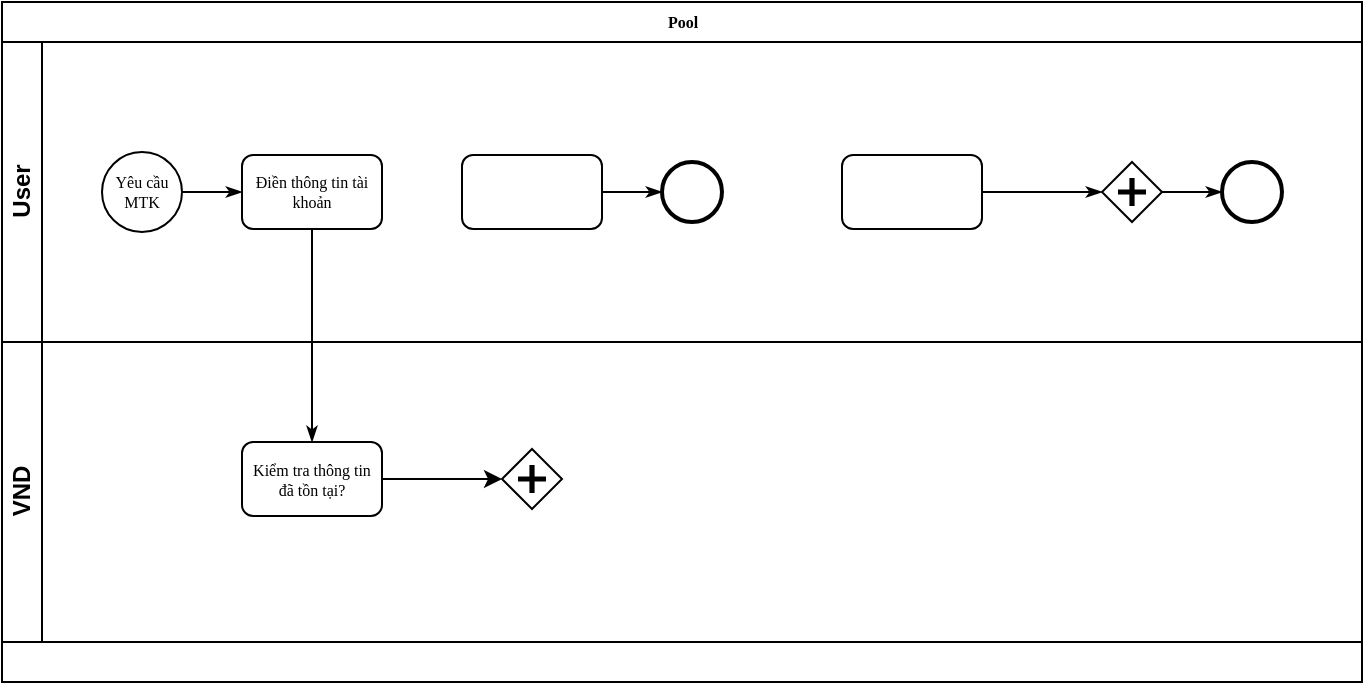 <mxfile version="14.9.3" type="github" pages="3">
  <diagram name="Page-1" id="c7488fd3-1785-93aa-aadb-54a6760d102a">
    <mxGraphModel dx="873" dy="494" grid="1" gridSize="10" guides="1" tooltips="1" connect="1" arrows="1" fold="1" page="1" pageScale="1" pageWidth="1100" pageHeight="850" background="none" math="0" shadow="0">
      <root>
        <mxCell id="0" />
        <mxCell id="1" parent="0" />
        <mxCell id="2b4e8129b02d487f-1" value="Pool" style="swimlane;html=1;childLayout=stackLayout;horizontal=1;startSize=20;horizontalStack=0;rounded=0;shadow=0;labelBackgroundColor=none;strokeWidth=1;fontFamily=Verdana;fontSize=8;align=center;" parent="1" vertex="1">
          <mxGeometry x="180" y="70" width="680" height="340" as="geometry" />
        </mxCell>
        <mxCell id="2b4e8129b02d487f-2" value="User" style="swimlane;html=1;startSize=20;horizontal=0;" parent="2b4e8129b02d487f-1" vertex="1">
          <mxGeometry y="20" width="680" height="150" as="geometry" />
        </mxCell>
        <mxCell id="2b4e8129b02d487f-18" style="edgeStyle=orthogonalEdgeStyle;rounded=0;html=1;labelBackgroundColor=none;startArrow=none;startFill=0;startSize=5;endArrow=classicThin;endFill=1;endSize=5;jettySize=auto;orthogonalLoop=1;strokeWidth=1;fontFamily=Verdana;fontSize=8" parent="2b4e8129b02d487f-2" source="2b4e8129b02d487f-5" target="2b4e8129b02d487f-6" edge="1">
          <mxGeometry relative="1" as="geometry" />
        </mxCell>
        <mxCell id="2b4e8129b02d487f-5" value="Yêu cầu MTK" style="ellipse;whiteSpace=wrap;html=1;rounded=0;shadow=0;labelBackgroundColor=none;strokeWidth=1;fontFamily=Verdana;fontSize=8;align=center;" parent="2b4e8129b02d487f-2" vertex="1">
          <mxGeometry x="50" y="55" width="40" height="40" as="geometry" />
        </mxCell>
        <mxCell id="2b4e8129b02d487f-6" value="Điền thông tin tài khoản" style="rounded=1;whiteSpace=wrap;html=1;shadow=0;labelBackgroundColor=none;strokeWidth=1;fontFamily=Verdana;fontSize=8;align=center;" parent="2b4e8129b02d487f-2" vertex="1">
          <mxGeometry x="120" y="56.5" width="70" height="37" as="geometry" />
        </mxCell>
        <mxCell id="2b4e8129b02d487f-20" style="edgeStyle=orthogonalEdgeStyle;rounded=0;html=1;labelBackgroundColor=none;startArrow=none;startFill=0;startSize=5;endArrow=classicThin;endFill=1;endSize=5;jettySize=auto;orthogonalLoop=1;strokeWidth=1;fontFamily=Verdana;fontSize=8" parent="2b4e8129b02d487f-2" source="2b4e8129b02d487f-7" target="2b4e8129b02d487f-8" edge="1">
          <mxGeometry relative="1" as="geometry" />
        </mxCell>
        <mxCell id="2b4e8129b02d487f-7" value="" style="rounded=1;whiteSpace=wrap;html=1;shadow=0;labelBackgroundColor=none;strokeWidth=1;fontFamily=Verdana;fontSize=8;align=center;" parent="2b4e8129b02d487f-2" vertex="1">
          <mxGeometry x="230" y="56.5" width="70" height="37" as="geometry" />
        </mxCell>
        <mxCell id="2b4e8129b02d487f-8" value="" style="ellipse;whiteSpace=wrap;html=1;rounded=0;shadow=0;labelBackgroundColor=none;strokeWidth=2;fontFamily=Verdana;fontSize=8;align=center;" parent="2b4e8129b02d487f-2" vertex="1">
          <mxGeometry x="330" y="60" width="30" height="30" as="geometry" />
        </mxCell>
        <mxCell id="2b4e8129b02d487f-22" style="edgeStyle=orthogonalEdgeStyle;rounded=0;html=1;entryX=0;entryY=0.5;labelBackgroundColor=none;startArrow=none;startFill=0;startSize=5;endArrow=classicThin;endFill=1;endSize=5;jettySize=auto;orthogonalLoop=1;strokeWidth=1;fontFamily=Verdana;fontSize=8" parent="2b4e8129b02d487f-2" source="2b4e8129b02d487f-9" target="2b4e8129b02d487f-10" edge="1">
          <mxGeometry relative="1" as="geometry" />
        </mxCell>
        <mxCell id="2b4e8129b02d487f-9" value="" style="rounded=1;whiteSpace=wrap;html=1;shadow=0;labelBackgroundColor=none;strokeWidth=1;fontFamily=Verdana;fontSize=8;align=center;" parent="2b4e8129b02d487f-2" vertex="1">
          <mxGeometry x="420" y="56.5" width="70" height="37" as="geometry" />
        </mxCell>
        <mxCell id="2b4e8129b02d487f-23" style="edgeStyle=orthogonalEdgeStyle;rounded=0;html=1;labelBackgroundColor=none;startArrow=none;startFill=0;startSize=5;endArrow=classicThin;endFill=1;endSize=5;jettySize=auto;orthogonalLoop=1;strokeWidth=1;fontFamily=Verdana;fontSize=8" parent="2b4e8129b02d487f-2" source="2b4e8129b02d487f-10" target="2b4e8129b02d487f-11" edge="1">
          <mxGeometry relative="1" as="geometry" />
        </mxCell>
        <mxCell id="2b4e8129b02d487f-10" value="" style="shape=mxgraph.bpmn.shape;html=1;verticalLabelPosition=bottom;labelBackgroundColor=#ffffff;verticalAlign=top;perimeter=rhombusPerimeter;background=gateway;outline=none;symbol=parallelGw;rounded=1;shadow=0;strokeWidth=1;fontFamily=Verdana;fontSize=8;align=center;" parent="2b4e8129b02d487f-2" vertex="1">
          <mxGeometry x="550" y="60" width="30" height="30" as="geometry" />
        </mxCell>
        <mxCell id="2b4e8129b02d487f-11" value="" style="ellipse;whiteSpace=wrap;html=1;rounded=0;shadow=0;labelBackgroundColor=none;strokeWidth=2;fontFamily=Verdana;fontSize=8;align=center;" parent="2b4e8129b02d487f-2" vertex="1">
          <mxGeometry x="610" y="60" width="30" height="30" as="geometry" />
        </mxCell>
        <mxCell id="2b4e8129b02d487f-3" value="VND" style="swimlane;html=1;startSize=20;horizontal=0;" parent="2b4e8129b02d487f-1" vertex="1">
          <mxGeometry y="170" width="680" height="150" as="geometry" />
        </mxCell>
        <mxCell id="t-NtfFLK4xxWOC6bRGIN-2" style="edgeStyle=orthogonalEdgeStyle;rounded=0;orthogonalLoop=1;jettySize=auto;html=1;exitX=1;exitY=0.5;exitDx=0;exitDy=0;entryX=0;entryY=0.5;entryDx=0;entryDy=0;" edge="1" parent="2b4e8129b02d487f-3" source="2b4e8129b02d487f-12" target="t-NtfFLK4xxWOC6bRGIN-1">
          <mxGeometry relative="1" as="geometry" />
        </mxCell>
        <mxCell id="2b4e8129b02d487f-12" value="Kiểm tra thông tin đã tồn tại?" style="rounded=1;whiteSpace=wrap;html=1;shadow=0;labelBackgroundColor=none;strokeWidth=1;fontFamily=Verdana;fontSize=8;align=center;" parent="2b4e8129b02d487f-3" vertex="1">
          <mxGeometry x="120" y="50.0" width="70" height="37" as="geometry" />
        </mxCell>
        <mxCell id="t-NtfFLK4xxWOC6bRGIN-1" value="" style="shape=mxgraph.bpmn.shape;html=1;verticalLabelPosition=bottom;labelBackgroundColor=#ffffff;verticalAlign=top;perimeter=rhombusPerimeter;background=gateway;outline=none;symbol=parallelGw;rounded=1;shadow=0;strokeWidth=1;fontFamily=Verdana;fontSize=8;align=center;" vertex="1" parent="2b4e8129b02d487f-3">
          <mxGeometry x="250" y="53.5" width="30" height="30" as="geometry" />
        </mxCell>
        <mxCell id="2b4e8129b02d487f-24" style="edgeStyle=orthogonalEdgeStyle;rounded=0;html=1;labelBackgroundColor=none;startArrow=none;startFill=0;startSize=5;endArrow=classicThin;endFill=1;endSize=5;jettySize=auto;orthogonalLoop=1;strokeWidth=1;fontFamily=Verdana;fontSize=8" parent="2b4e8129b02d487f-1" source="2b4e8129b02d487f-6" target="2b4e8129b02d487f-12" edge="1">
          <mxGeometry relative="1" as="geometry" />
        </mxCell>
      </root>
    </mxGraphModel>
  </diagram>
  <diagram id="kP4knS4h50Ho0ba9p5c6" name="Page-2">
    <mxGraphModel dx="1060" dy="600" grid="1" gridSize="10" guides="1" tooltips="1" connect="1" arrows="1" fold="1" page="1" pageScale="1" pageWidth="1200" pageHeight="3500" math="0" shadow="0">
      <root>
        <mxCell id="rjYweRCu03pta9ILM9iG-0" />
        <mxCell id="rjYweRCu03pta9ILM9iG-1" parent="rjYweRCu03pta9ILM9iG-0" />
        <mxCell id="rjYweRCu03pta9ILM9iG-4" value="" style="edgeStyle=orthogonalEdgeStyle;rounded=0;orthogonalLoop=1;jettySize=auto;html=1;" edge="1" parent="rjYweRCu03pta9ILM9iG-1" source="rjYweRCu03pta9ILM9iG-2" target="rjYweRCu03pta9ILM9iG-3">
          <mxGeometry relative="1" as="geometry" />
        </mxCell>
        <mxCell id="rjYweRCu03pta9ILM9iG-2" value="Actor" style="shape=umlActor;verticalLabelPosition=bottom;verticalAlign=top;html=1;outlineConnect=0;" vertex="1" parent="rjYweRCu03pta9ILM9iG-1">
          <mxGeometry x="160" y="200" width="30" height="60" as="geometry" />
        </mxCell>
        <mxCell id="rjYweRCu03pta9ILM9iG-6" value="" style="edgeStyle=orthogonalEdgeStyle;rounded=0;orthogonalLoop=1;jettySize=auto;html=1;" edge="1" parent="rjYweRCu03pta9ILM9iG-1" source="rjYweRCu03pta9ILM9iG-3" target="rjYweRCu03pta9ILM9iG-5">
          <mxGeometry relative="1" as="geometry" />
        </mxCell>
        <mxCell id="rjYweRCu03pta9ILM9iG-3" value="Yêu cầu MTK" style="whiteSpace=wrap;html=1;verticalAlign=middle;align=center;" vertex="1" parent="rjYweRCu03pta9ILM9iG-1">
          <mxGeometry x="270" y="200" width="120" height="60" as="geometry" />
        </mxCell>
        <mxCell id="rjYweRCu03pta9ILM9iG-8" value="" style="edgeStyle=orthogonalEdgeStyle;rounded=0;orthogonalLoop=1;jettySize=auto;html=1;" edge="1" parent="rjYweRCu03pta9ILM9iG-1" source="rjYweRCu03pta9ILM9iG-5" target="rjYweRCu03pta9ILM9iG-7">
          <mxGeometry relative="1" as="geometry" />
        </mxCell>
        <mxCell id="rjYweRCu03pta9ILM9iG-5" value="Nhập thông tin tài khoản" style="whiteSpace=wrap;html=1;" vertex="1" parent="rjYweRCu03pta9ILM9iG-1">
          <mxGeometry x="470" y="200" width="120" height="60" as="geometry" />
        </mxCell>
        <mxCell id="rjYweRCu03pta9ILM9iG-10" value="" style="edgeStyle=orthogonalEdgeStyle;rounded=0;orthogonalLoop=1;jettySize=auto;html=1;" edge="1" parent="rjYweRCu03pta9ILM9iG-1" source="rjYweRCu03pta9ILM9iG-7" target="rjYweRCu03pta9ILM9iG-9">
          <mxGeometry relative="1" as="geometry" />
        </mxCell>
        <mxCell id="rjYweRCu03pta9ILM9iG-7" value="Xác thực Email/SĐT" style="whiteSpace=wrap;html=1;" vertex="1" parent="rjYweRCu03pta9ILM9iG-1">
          <mxGeometry x="670" y="200" width="120" height="60" as="geometry" />
        </mxCell>
        <mxCell id="rjYweRCu03pta9ILM9iG-12" value="" style="edgeStyle=orthogonalEdgeStyle;rounded=0;orthogonalLoop=1;jettySize=auto;html=1;" edge="1" parent="rjYweRCu03pta9ILM9iG-1" source="rjYweRCu03pta9ILM9iG-9" target="rjYweRCu03pta9ILM9iG-11">
          <mxGeometry relative="1" as="geometry" />
        </mxCell>
        <mxCell id="rjYweRCu03pta9ILM9iG-9" value="Nhập thông tin định danh" style="whiteSpace=wrap;html=1;" vertex="1" parent="rjYweRCu03pta9ILM9iG-1">
          <mxGeometry x="870" y="200" width="120" height="60" as="geometry" />
        </mxCell>
        <mxCell id="rjYweRCu03pta9ILM9iG-14" value="" style="edgeStyle=orthogonalEdgeStyle;rounded=0;orthogonalLoop=1;jettySize=auto;html=1;" edge="1" parent="rjYweRCu03pta9ILM9iG-1" source="rjYweRCu03pta9ILM9iG-11" target="rjYweRCu03pta9ILM9iG-13">
          <mxGeometry relative="1" as="geometry" />
        </mxCell>
        <mxCell id="rjYweRCu03pta9ILM9iG-11" value="Kiểm tra thông tin định danh" style="whiteSpace=wrap;html=1;" vertex="1" parent="rjYweRCu03pta9ILM9iG-1">
          <mxGeometry x="1070" y="200" width="120" height="60" as="geometry" />
        </mxCell>
        <mxCell id="rjYweRCu03pta9ILM9iG-16" value="" style="edgeStyle=orthogonalEdgeStyle;rounded=0;orthogonalLoop=1;jettySize=auto;html=1;" edge="1" parent="rjYweRCu03pta9ILM9iG-1" source="rjYweRCu03pta9ILM9iG-13" target="rjYweRCu03pta9ILM9iG-15">
          <mxGeometry relative="1" as="geometry" />
        </mxCell>
        <mxCell id="rjYweRCu03pta9ILM9iG-13" value="Submit" style="whiteSpace=wrap;html=1;" vertex="1" parent="rjYweRCu03pta9ILM9iG-1">
          <mxGeometry x="1240" y="200" width="120" height="60" as="geometry" />
        </mxCell>
        <mxCell id="rjYweRCu03pta9ILM9iG-18" value="" style="edgeStyle=orthogonalEdgeStyle;rounded=0;orthogonalLoop=1;jettySize=auto;html=1;" edge="1" parent="rjYweRCu03pta9ILM9iG-1" source="rjYweRCu03pta9ILM9iG-15" target="rjYweRCu03pta9ILM9iG-17">
          <mxGeometry relative="1" as="geometry" />
        </mxCell>
        <mxCell id="rjYweRCu03pta9ILM9iG-15" value="Đăng nhập" style="whiteSpace=wrap;html=1;" vertex="1" parent="rjYweRCu03pta9ILM9iG-1">
          <mxGeometry x="1440" y="200" width="120" height="60" as="geometry" />
        </mxCell>
        <mxCell id="rjYweRCu03pta9ILM9iG-20" value="" style="edgeStyle=orthogonalEdgeStyle;rounded=0;orthogonalLoop=1;jettySize=auto;html=1;fontSize=42;exitX=0.5;exitY=0;exitDx=0;exitDy=0;entryX=0;entryY=0.5;entryDx=0;entryDy=0;" edge="1" parent="rjYweRCu03pta9ILM9iG-1" source="rjYweRCu03pta9ILM9iG-17" target="rjYweRCu03pta9ILM9iG-19">
          <mxGeometry relative="1" as="geometry" />
        </mxCell>
        <mxCell id="rjYweRCu03pta9ILM9iG-17" value="&lt;font style=&quot;font-size: 42px;&quot;&gt;x&lt;/font&gt;" style="rhombus;whiteSpace=wrap;html=1;verticalAlign=middle;fontSize=42;" vertex="1" parent="rjYweRCu03pta9ILM9iG-1">
          <mxGeometry x="1650" y="190" width="80" height="80" as="geometry" />
        </mxCell>
        <mxCell id="rjYweRCu03pta9ILM9iG-19" value="" style="whiteSpace=wrap;html=1;fontSize=12;" vertex="1" parent="rjYweRCu03pta9ILM9iG-1">
          <mxGeometry x="1800" y="80" width="120" height="60" as="geometry" />
        </mxCell>
        <mxCell id="rjYweRCu03pta9ILM9iG-24" value="" style="edgeStyle=orthogonalEdgeStyle;rounded=0;orthogonalLoop=1;jettySize=auto;html=1;fontSize=12;" edge="1" parent="rjYweRCu03pta9ILM9iG-1" source="rjYweRCu03pta9ILM9iG-22" target="rjYweRCu03pta9ILM9iG-23">
          <mxGeometry relative="1" as="geometry" />
        </mxCell>
        <mxCell id="rjYweRCu03pta9ILM9iG-22" value="Yêu cầu MTK" style="ellipse;whiteSpace=wrap;html=1;aspect=fixed;fontSize=12;align=center;verticalAlign=middle;" vertex="1" parent="rjYweRCu03pta9ILM9iG-1">
          <mxGeometry x="135" y="420" width="80" height="80" as="geometry" />
        </mxCell>
        <mxCell id="rjYweRCu03pta9ILM9iG-26" value="" style="edgeStyle=orthogonalEdgeStyle;rounded=0;orthogonalLoop=1;jettySize=auto;html=1;fontSize=12;" edge="1" parent="rjYweRCu03pta9ILM9iG-1" source="rjYweRCu03pta9ILM9iG-23" target="rjYweRCu03pta9ILM9iG-25">
          <mxGeometry relative="1" as="geometry" />
        </mxCell>
        <mxCell id="rjYweRCu03pta9ILM9iG-23" value="Nhập thông tin tài khoản" style="whiteSpace=wrap;html=1;" vertex="1" parent="rjYweRCu03pta9ILM9iG-1">
          <mxGeometry x="320" y="430" width="120" height="60" as="geometry" />
        </mxCell>
        <mxCell id="rjYweRCu03pta9ILM9iG-25" value="Xác thực OTP" style="whiteSpace=wrap;html=1;" vertex="1" parent="rjYweRCu03pta9ILM9iG-1">
          <mxGeometry x="520" y="430" width="120" height="60" as="geometry" />
        </mxCell>
      </root>
    </mxGraphModel>
  </diagram>
  <diagram id="ypM3Gh14MV2HfbJNjc8a" name="Page-3">
    <mxGraphModel dx="873" dy="494" grid="1" gridSize="10" guides="1" tooltips="1" connect="1" arrows="1" fold="1" page="1" pageScale="1" pageWidth="1200" pageHeight="3500" math="0" shadow="0">
      <root>
        <mxCell id="eCDA-gnR-Ofth2mnmwKQ-0" />
        <mxCell id="eCDA-gnR-Ofth2mnmwKQ-1" parent="eCDA-gnR-Ofth2mnmwKQ-0" />
        <mxCell id="eCDA-gnR-Ofth2mnmwKQ-2" value="MTK" style="swimlane;html=1;childLayout=stackLayout;resizeParent=1;resizeParentMax=0;horizontal=1;startSize=20;horizontalStack=0;" vertex="1" parent="eCDA-gnR-Ofth2mnmwKQ-1">
          <mxGeometry x="140" y="30" width="1290" height="440" as="geometry" />
        </mxCell>
        <mxCell id="eCDA-gnR-Ofth2mnmwKQ-3" value="User" style="swimlane;html=1;startSize=20;horizontal=0;" vertex="1" parent="eCDA-gnR-Ofth2mnmwKQ-2">
          <mxGeometry y="20" width="1290" height="160" as="geometry" />
        </mxCell>
        <mxCell id="eCDA-gnR-Ofth2mnmwKQ-12" style="edgeStyle=orthogonalEdgeStyle;rounded=0;orthogonalLoop=1;jettySize=auto;html=1;exitX=1;exitY=0.5;exitDx=0;exitDy=0;exitPerimeter=0;entryX=0;entryY=0.5;entryDx=0;entryDy=0;" edge="1" parent="eCDA-gnR-Ofth2mnmwKQ-3" source="eCDA-gnR-Ofth2mnmwKQ-6" target="eCDA-gnR-Ofth2mnmwKQ-11">
          <mxGeometry relative="1" as="geometry" />
        </mxCell>
        <mxCell id="eCDA-gnR-Ofth2mnmwKQ-6" value="" style="points=[[0.145,0.145,0],[0.5,0,0],[0.855,0.145,0],[1,0.5,0],[0.855,0.855,0],[0.5,1,0],[0.145,0.855,0],[0,0.5,0]];shape=mxgraph.bpmn.event;html=1;verticalLabelPosition=bottom;labelBackgroundColor=#ffffff;verticalAlign=top;align=center;perimeter=ellipsePerimeter;outlineConnect=0;aspect=fixed;outline=standard;symbol=general;" vertex="1" parent="eCDA-gnR-Ofth2mnmwKQ-3">
          <mxGeometry x="40" y="35" width="50" height="50" as="geometry" />
        </mxCell>
        <mxCell id="eCDA-gnR-Ofth2mnmwKQ-11" value="Nhập thông tin cá nhân" style="rounded=1;whiteSpace=wrap;html=1;" vertex="1" parent="eCDA-gnR-Ofth2mnmwKQ-3">
          <mxGeometry x="140" y="30" width="120" height="60" as="geometry" />
        </mxCell>
        <mxCell id="eCDA-gnR-Ofth2mnmwKQ-17" value="Xác thực OTP" style="rounded=1;whiteSpace=wrap;html=1;" vertex="1" parent="eCDA-gnR-Ofth2mnmwKQ-3">
          <mxGeometry x="510" y="30" width="120" height="60" as="geometry" />
        </mxCell>
        <mxCell id="eCDA-gnR-Ofth2mnmwKQ-37" value="Xác thực OTP" style="rounded=1;whiteSpace=wrap;html=1;" vertex="1" parent="eCDA-gnR-Ofth2mnmwKQ-3">
          <mxGeometry x="850" y="30" width="120" height="60" as="geometry" />
        </mxCell>
        <mxCell id="eCDA-gnR-Ofth2mnmwKQ-14" value="" style="edgeStyle=orthogonalEdgeStyle;rounded=0;orthogonalLoop=1;jettySize=auto;html=1;" edge="1" parent="eCDA-gnR-Ofth2mnmwKQ-2" source="eCDA-gnR-Ofth2mnmwKQ-11" target="eCDA-gnR-Ofth2mnmwKQ-13">
          <mxGeometry relative="1" as="geometry" />
        </mxCell>
        <mxCell id="eCDA-gnR-Ofth2mnmwKQ-19" style="edgeStyle=orthogonalEdgeStyle;rounded=0;orthogonalLoop=1;jettySize=auto;html=1;entryX=0;entryY=0.5;entryDx=0;entryDy=0;exitX=1;exitY=0.5;exitDx=0;exitDy=0;exitPerimeter=0;" edge="1" parent="eCDA-gnR-Ofth2mnmwKQ-2" source="eCDA-gnR-Ofth2mnmwKQ-15" target="eCDA-gnR-Ofth2mnmwKQ-17">
          <mxGeometry relative="1" as="geometry">
            <Array as="points">
              <mxPoint x="450" y="365" />
              <mxPoint x="450" y="80" />
            </Array>
          </mxGeometry>
        </mxCell>
        <mxCell id="eCDA-gnR-Ofth2mnmwKQ-20" value="Không trùng" style="edgeLabel;html=1;align=center;verticalAlign=middle;resizable=0;points=[];" vertex="1" connectable="0" parent="eCDA-gnR-Ofth2mnmwKQ-19">
          <mxGeometry x="-0.432" y="-1" relative="1" as="geometry">
            <mxPoint x="-4" y="-5" as="offset" />
          </mxGeometry>
        </mxCell>
        <mxCell id="eCDA-gnR-Ofth2mnmwKQ-27" value="Yêu cầu nhập lại thông tin" style="edgeStyle=orthogonalEdgeStyle;rounded=0;orthogonalLoop=1;jettySize=auto;html=1;exitX=0;exitY=0.5;exitDx=0;exitDy=0;exitPerimeter=0;" edge="1" parent="eCDA-gnR-Ofth2mnmwKQ-2" source="eCDA-gnR-Ofth2mnmwKQ-15" target="eCDA-gnR-Ofth2mnmwKQ-11">
          <mxGeometry x="-0.21" relative="1" as="geometry">
            <Array as="points">
              <mxPoint x="200" y="365" />
            </Array>
            <mxPoint y="1" as="offset" />
          </mxGeometry>
        </mxCell>
        <mxCell id="eCDA-gnR-Ofth2mnmwKQ-4" value="iVND" style="swimlane;html=1;startSize=20;horizontal=0;" vertex="1" parent="eCDA-gnR-Ofth2mnmwKQ-2">
          <mxGeometry y="180" width="1290" height="260" as="geometry" />
        </mxCell>
        <mxCell id="eCDA-gnR-Ofth2mnmwKQ-31" style="edgeStyle=orthogonalEdgeStyle;rounded=0;orthogonalLoop=1;jettySize=auto;html=1;exitX=0.5;exitY=1;exitDx=0;exitDy=0;entryX=0.5;entryY=0;entryDx=0;entryDy=0;entryPerimeter=0;" edge="1" parent="eCDA-gnR-Ofth2mnmwKQ-4" source="eCDA-gnR-Ofth2mnmwKQ-13" target="eCDA-gnR-Ofth2mnmwKQ-15">
          <mxGeometry relative="1" as="geometry" />
        </mxCell>
        <mxCell id="eCDA-gnR-Ofth2mnmwKQ-13" value="Kiểm tra thông tin cá nhân đã tồn tại?" style="rounded=1;whiteSpace=wrap;html=1;" vertex="1" parent="eCDA-gnR-Ofth2mnmwKQ-4">
          <mxGeometry x="270" y="40" width="120" height="60" as="geometry" />
        </mxCell>
        <mxCell id="eCDA-gnR-Ofth2mnmwKQ-15" value="" style="points=[[0.25,0.25,0],[0.5,0,0],[0.75,0.25,0],[1,0.5,0],[0.75,0.75,0],[0.5,1,0],[0.25,0.75,0],[0,0.5,0]];shape=mxgraph.bpmn.gateway2;html=1;verticalLabelPosition=bottom;labelBackgroundColor=#ffffff;verticalAlign=top;align=center;perimeter=rhombusPerimeter;outlineConnect=0;outline=none;symbol=none;gwType=exclusive;" vertex="1" parent="eCDA-gnR-Ofth2mnmwKQ-4">
          <mxGeometry x="305" y="160" width="50" height="50" as="geometry" />
        </mxCell>
        <mxCell id="eCDA-gnR-Ofth2mnmwKQ-35" style="edgeStyle=orthogonalEdgeStyle;rounded=0;orthogonalLoop=1;jettySize=auto;html=1;exitX=0.5;exitY=1;exitDx=0;exitDy=0;entryX=0.5;entryY=0;entryDx=0;entryDy=0;entryPerimeter=0;" edge="1" parent="eCDA-gnR-Ofth2mnmwKQ-4" source="eCDA-gnR-Ofth2mnmwKQ-28" target="eCDA-gnR-Ofth2mnmwKQ-33">
          <mxGeometry relative="1" as="geometry" />
        </mxCell>
        <mxCell id="eCDA-gnR-Ofth2mnmwKQ-28" value="Kiểm tra OTP" style="rounded=1;whiteSpace=wrap;html=1;" vertex="1" parent="eCDA-gnR-Ofth2mnmwKQ-4">
          <mxGeometry x="630" y="40" width="120" height="60" as="geometry" />
        </mxCell>
        <mxCell id="eCDA-gnR-Ofth2mnmwKQ-33" value="" style="points=[[0.25,0.25,0],[0.5,0,0],[0.75,0.25,0],[1,0.5,0],[0.75,0.75,0],[0.5,1,0],[0.25,0.75,0],[0,0.5,0]];shape=mxgraph.bpmn.gateway2;html=1;verticalLabelPosition=bottom;labelBackgroundColor=#ffffff;verticalAlign=top;align=center;perimeter=rhombusPerimeter;outlineConnect=0;outline=none;symbol=none;gwType=exclusive;" vertex="1" parent="eCDA-gnR-Ofth2mnmwKQ-4">
          <mxGeometry x="665" y="160" width="50" height="50" as="geometry" />
        </mxCell>
        <mxCell id="eCDA-gnR-Ofth2mnmwKQ-34" style="edgeStyle=orthogonalEdgeStyle;rounded=0;orthogonalLoop=1;jettySize=auto;html=1;exitX=1;exitY=0.5;exitDx=0;exitDy=0;" edge="1" parent="eCDA-gnR-Ofth2mnmwKQ-2" source="eCDA-gnR-Ofth2mnmwKQ-17" target="eCDA-gnR-Ofth2mnmwKQ-28">
          <mxGeometry relative="1" as="geometry" />
        </mxCell>
        <mxCell id="eCDA-gnR-Ofth2mnmwKQ-36" style="edgeStyle=orthogonalEdgeStyle;rounded=0;orthogonalLoop=1;jettySize=auto;html=1;exitX=0;exitY=0.5;exitDx=0;exitDy=0;exitPerimeter=0;entryX=0.5;entryY=1;entryDx=0;entryDy=0;" edge="1" parent="eCDA-gnR-Ofth2mnmwKQ-2" source="eCDA-gnR-Ofth2mnmwKQ-33" target="eCDA-gnR-Ofth2mnmwKQ-17">
          <mxGeometry relative="1" as="geometry" />
        </mxCell>
        <mxCell id="eCDA-gnR-Ofth2mnmwKQ-38" style="edgeStyle=orthogonalEdgeStyle;rounded=0;orthogonalLoop=1;jettySize=auto;html=1;exitX=1;exitY=0.5;exitDx=0;exitDy=0;exitPerimeter=0;entryX=0;entryY=0.5;entryDx=0;entryDy=0;" edge="1" parent="eCDA-gnR-Ofth2mnmwKQ-2" source="eCDA-gnR-Ofth2mnmwKQ-33" target="eCDA-gnR-Ofth2mnmwKQ-37">
          <mxGeometry relative="1" as="geometry" />
        </mxCell>
      </root>
    </mxGraphModel>
  </diagram>
</mxfile>
